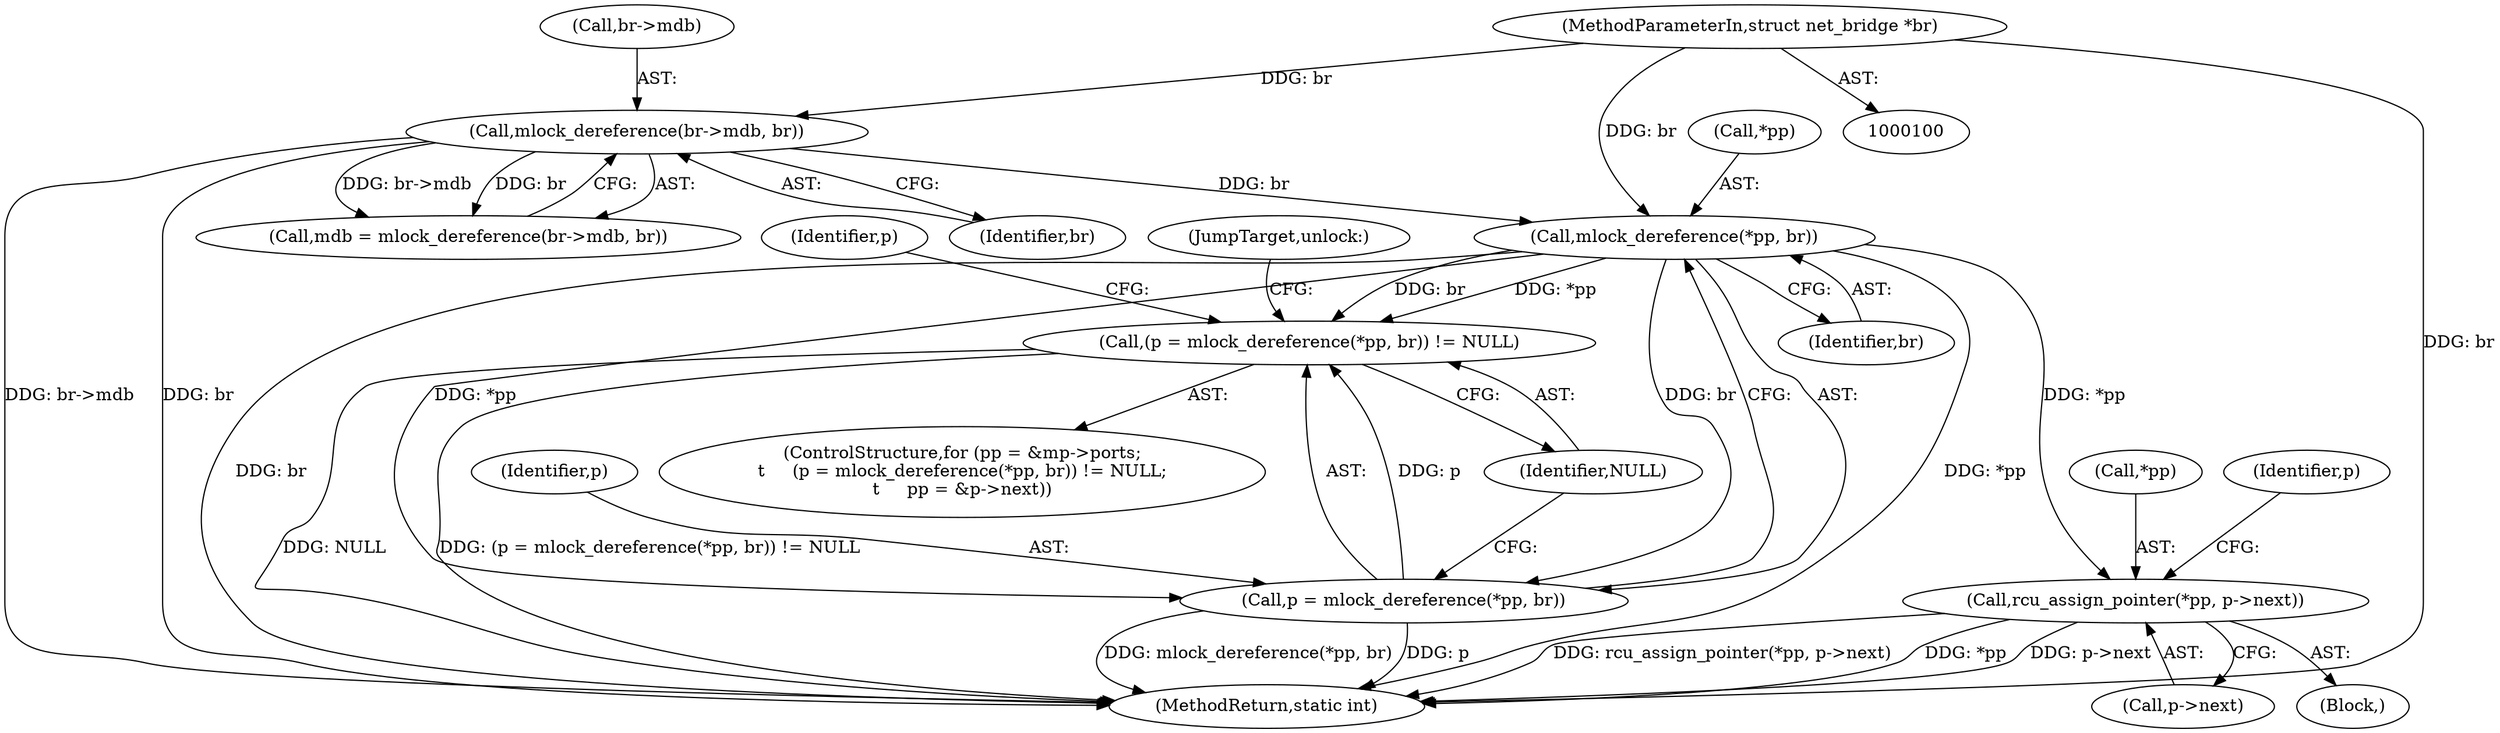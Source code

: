 digraph "0_linux_c7e8e8a8f7a70b343ca1e0f90a31e35ab2d16de1@API" {
"1000211" [label="(Call,mlock_dereference(*pp, br))"];
"1000186" [label="(Call,mlock_dereference(br->mdb, br))"];
"1000101" [label="(MethodParameterIn,struct net_bridge *br)"];
"1000208" [label="(Call,(p = mlock_dereference(*pp, br)) != NULL)"];
"1000209" [label="(Call,p = mlock_dereference(*pp, br))"];
"1000250" [label="(Call,rcu_assign_pointer(*pp, p->next))"];
"1000208" [label="(Call,(p = mlock_dereference(*pp, br)) != NULL)"];
"1000211" [label="(Call,mlock_dereference(*pp, br))"];
"1000187" [label="(Call,br->mdb)"];
"1000305" [label="(MethodReturn,static int)"];
"1000201" [label="(ControlStructure,for (pp = &mp->ports;\n\t     (p = mlock_dereference(*pp, br)) != NULL;\n\t     pp = &p->next))"];
"1000251" [label="(Call,*pp)"];
"1000215" [label="(Identifier,NULL)"];
"1000259" [label="(Identifier,p)"];
"1000101" [label="(MethodParameterIn,struct net_bridge *br)"];
"1000209" [label="(Call,p = mlock_dereference(*pp, br))"];
"1000214" [label="(Identifier,br)"];
"1000212" [label="(Call,*pp)"];
"1000253" [label="(Call,p->next)"];
"1000227" [label="(Identifier,p)"];
"1000210" [label="(Identifier,p)"];
"1000184" [label="(Call,mdb = mlock_dereference(br->mdb, br))"];
"1000250" [label="(Call,rcu_assign_pointer(*pp, p->next))"];
"1000297" [label="(JumpTarget,unlock:)"];
"1000186" [label="(Call,mlock_dereference(br->mdb, br))"];
"1000190" [label="(Identifier,br)"];
"1000222" [label="(Block,)"];
"1000211" -> "1000209"  [label="AST: "];
"1000211" -> "1000214"  [label="CFG: "];
"1000212" -> "1000211"  [label="AST: "];
"1000214" -> "1000211"  [label="AST: "];
"1000209" -> "1000211"  [label="CFG: "];
"1000211" -> "1000305"  [label="DDG: br"];
"1000211" -> "1000305"  [label="DDG: *pp"];
"1000211" -> "1000208"  [label="DDG: *pp"];
"1000211" -> "1000208"  [label="DDG: br"];
"1000211" -> "1000209"  [label="DDG: *pp"];
"1000211" -> "1000209"  [label="DDG: br"];
"1000186" -> "1000211"  [label="DDG: br"];
"1000101" -> "1000211"  [label="DDG: br"];
"1000211" -> "1000250"  [label="DDG: *pp"];
"1000186" -> "1000184"  [label="AST: "];
"1000186" -> "1000190"  [label="CFG: "];
"1000187" -> "1000186"  [label="AST: "];
"1000190" -> "1000186"  [label="AST: "];
"1000184" -> "1000186"  [label="CFG: "];
"1000186" -> "1000305"  [label="DDG: br->mdb"];
"1000186" -> "1000305"  [label="DDG: br"];
"1000186" -> "1000184"  [label="DDG: br->mdb"];
"1000186" -> "1000184"  [label="DDG: br"];
"1000101" -> "1000186"  [label="DDG: br"];
"1000101" -> "1000100"  [label="AST: "];
"1000101" -> "1000305"  [label="DDG: br"];
"1000208" -> "1000201"  [label="AST: "];
"1000208" -> "1000215"  [label="CFG: "];
"1000209" -> "1000208"  [label="AST: "];
"1000215" -> "1000208"  [label="AST: "];
"1000227" -> "1000208"  [label="CFG: "];
"1000297" -> "1000208"  [label="CFG: "];
"1000208" -> "1000305"  [label="DDG: (p = mlock_dereference(*pp, br)) != NULL"];
"1000208" -> "1000305"  [label="DDG: NULL"];
"1000209" -> "1000208"  [label="DDG: p"];
"1000210" -> "1000209"  [label="AST: "];
"1000215" -> "1000209"  [label="CFG: "];
"1000209" -> "1000305"  [label="DDG: p"];
"1000209" -> "1000305"  [label="DDG: mlock_dereference(*pp, br)"];
"1000250" -> "1000222"  [label="AST: "];
"1000250" -> "1000253"  [label="CFG: "];
"1000251" -> "1000250"  [label="AST: "];
"1000253" -> "1000250"  [label="AST: "];
"1000259" -> "1000250"  [label="CFG: "];
"1000250" -> "1000305"  [label="DDG: *pp"];
"1000250" -> "1000305"  [label="DDG: p->next"];
"1000250" -> "1000305"  [label="DDG: rcu_assign_pointer(*pp, p->next)"];
}
